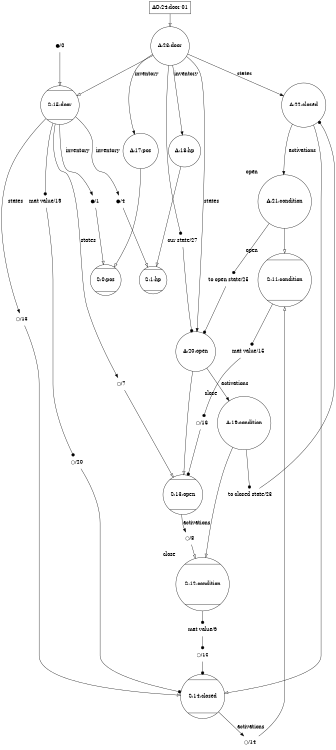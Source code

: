 digraph finite_state_machine {
graph [ dpi = 600 ];
size="8,5";
{
node [shape=Mcircle, label="S:11:condition", xlabel="open"];
"S:11:condition"
}
{
node [shape=Mcircle, label="S:12:condition", xlabel="close"];
"S:12:condition"
}
{
node [shape=Mcircle];
"S:14:closed"
"S:13:open"
"S:1:hp"
"S:0:pos"
"S:15:door"
}
{
node [shape=box];
"AO:24:door 01"
}
{
node [shape=circle, label="A:19:condition", xlabel="close"];
"A:19:condition"
}
{
node [shape=circle, label="A:21:condition", xlabel="open"];
"A:21:condition"
}
{
node [shape=circle];
"A:22:closed"
"A:20:open"
"A:18:hp"
"A:17:pos"
"A:23:door"
}
{
node [shape=plaintext];
"cur state/27"
"to open state/25"
"to closed state/23"
"○/20"
"mat value/19"
"○/16"
"mat value/15"
"○/14"
"○/13"
"○/10"
"mat value/9"
"○/8"
"○/7"
"●/4"
"●/1"
"●/0"
}
"●/0" -> "S:15:door" [arrowhead=onormal];
"●/1" -> "S:0:pos" [arrowhead=onormal];
"●/4" -> "S:1:hp" [arrowhead=onormal];
"○/7" -> "S:13:open" [arrowhead=onormal];
"○/8" -> "S:12:condition" [arrowhead=onormal];
"S:12:condition" -> "mat value/9" [arrowhead=dot];
"mat value/9" -> "○/10" [arrowhead=dot];
"○/10" -> "S:14:closed" [arrowhead=dot];
"S:13:open" -> "○/8" [label="activations"];
"○/13" -> "S:14:closed" [arrowhead=onormal];
"○/14" -> "S:11:condition" [arrowhead=onormal];
"S:11:condition" -> "mat value/15" [arrowhead=dot];
"mat value/15" -> "○/16" [arrowhead=dot];
"○/16" -> "S:13:open" [arrowhead=dot];
"S:14:closed" -> "○/14" [label="activations"];
"S:15:door" -> "●/1" [label="inventory"];
"S:15:door" -> "●/4" [label="inventory"];
"S:15:door" -> "○/7" [label="states"];
"S:15:door" -> "○/13" [label="states"];
"S:15:door" -> "mat value/19" [arrowhead=dot];
"mat value/19" -> "○/20" [arrowhead=dot];
"○/20" -> "S:14:closed" [arrowhead=dot];
"A:17:pos" -> "S:0:pos" [arrowhead=onormal];

"A:18:hp" -> "S:1:hp" [arrowhead=onormal];

"A:19:condition" -> "S:12:condition" [arrowhead=onormal];
"A:19:condition" -> "to closed state/23" [arrowhead=dot];
"to closed state/23" -> "A:22:closed" [arrowhead=dot];
"A:20:open" -> "S:13:open" [arrowhead=onormal];
"A:20:open" -> "A:19:condition" [label="activations"];

"A:21:condition" -> "S:11:condition" [arrowhead=onormal];
"A:21:condition" -> "to open state/25" [arrowhead=dot];
"to open state/25" -> "A:20:open" [arrowhead=dot];
"A:22:closed" -> "S:14:closed" [arrowhead=onormal];
"A:22:closed" -> "A:21:condition" [label="activations"];

"A:23:door" -> "S:15:door" [arrowhead=onormal];
"A:23:door" -> "A:17:pos" [label="inventory"];
"A:23:door" -> "A:18:hp" [label="inventory"];
"A:23:door" -> "A:20:open" [label="states"];
"A:23:door" -> "A:22:closed" [label="states"];
"A:23:door" -> "cur state/27" [arrowhead=dot];
"cur state/27" -> "A:20:open" [arrowhead=dot];
"AO:24:door 01" -> "A:23:door" [arrowhead=onormal];
}